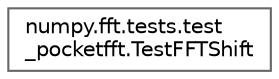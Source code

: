 digraph "Graphical Class Hierarchy"
{
 // LATEX_PDF_SIZE
  bgcolor="transparent";
  edge [fontname=Helvetica,fontsize=10,labelfontname=Helvetica,labelfontsize=10];
  node [fontname=Helvetica,fontsize=10,shape=box,height=0.2,width=0.4];
  rankdir="LR";
  Node0 [id="Node000000",label="numpy.fft.tests.test\l_pocketfft.TestFFTShift",height=0.2,width=0.4,color="grey40", fillcolor="white", style="filled",URL="$d7/d55/classnumpy_1_1fft_1_1tests_1_1test__pocketfft_1_1TestFFTShift.html",tooltip=" "];
}
